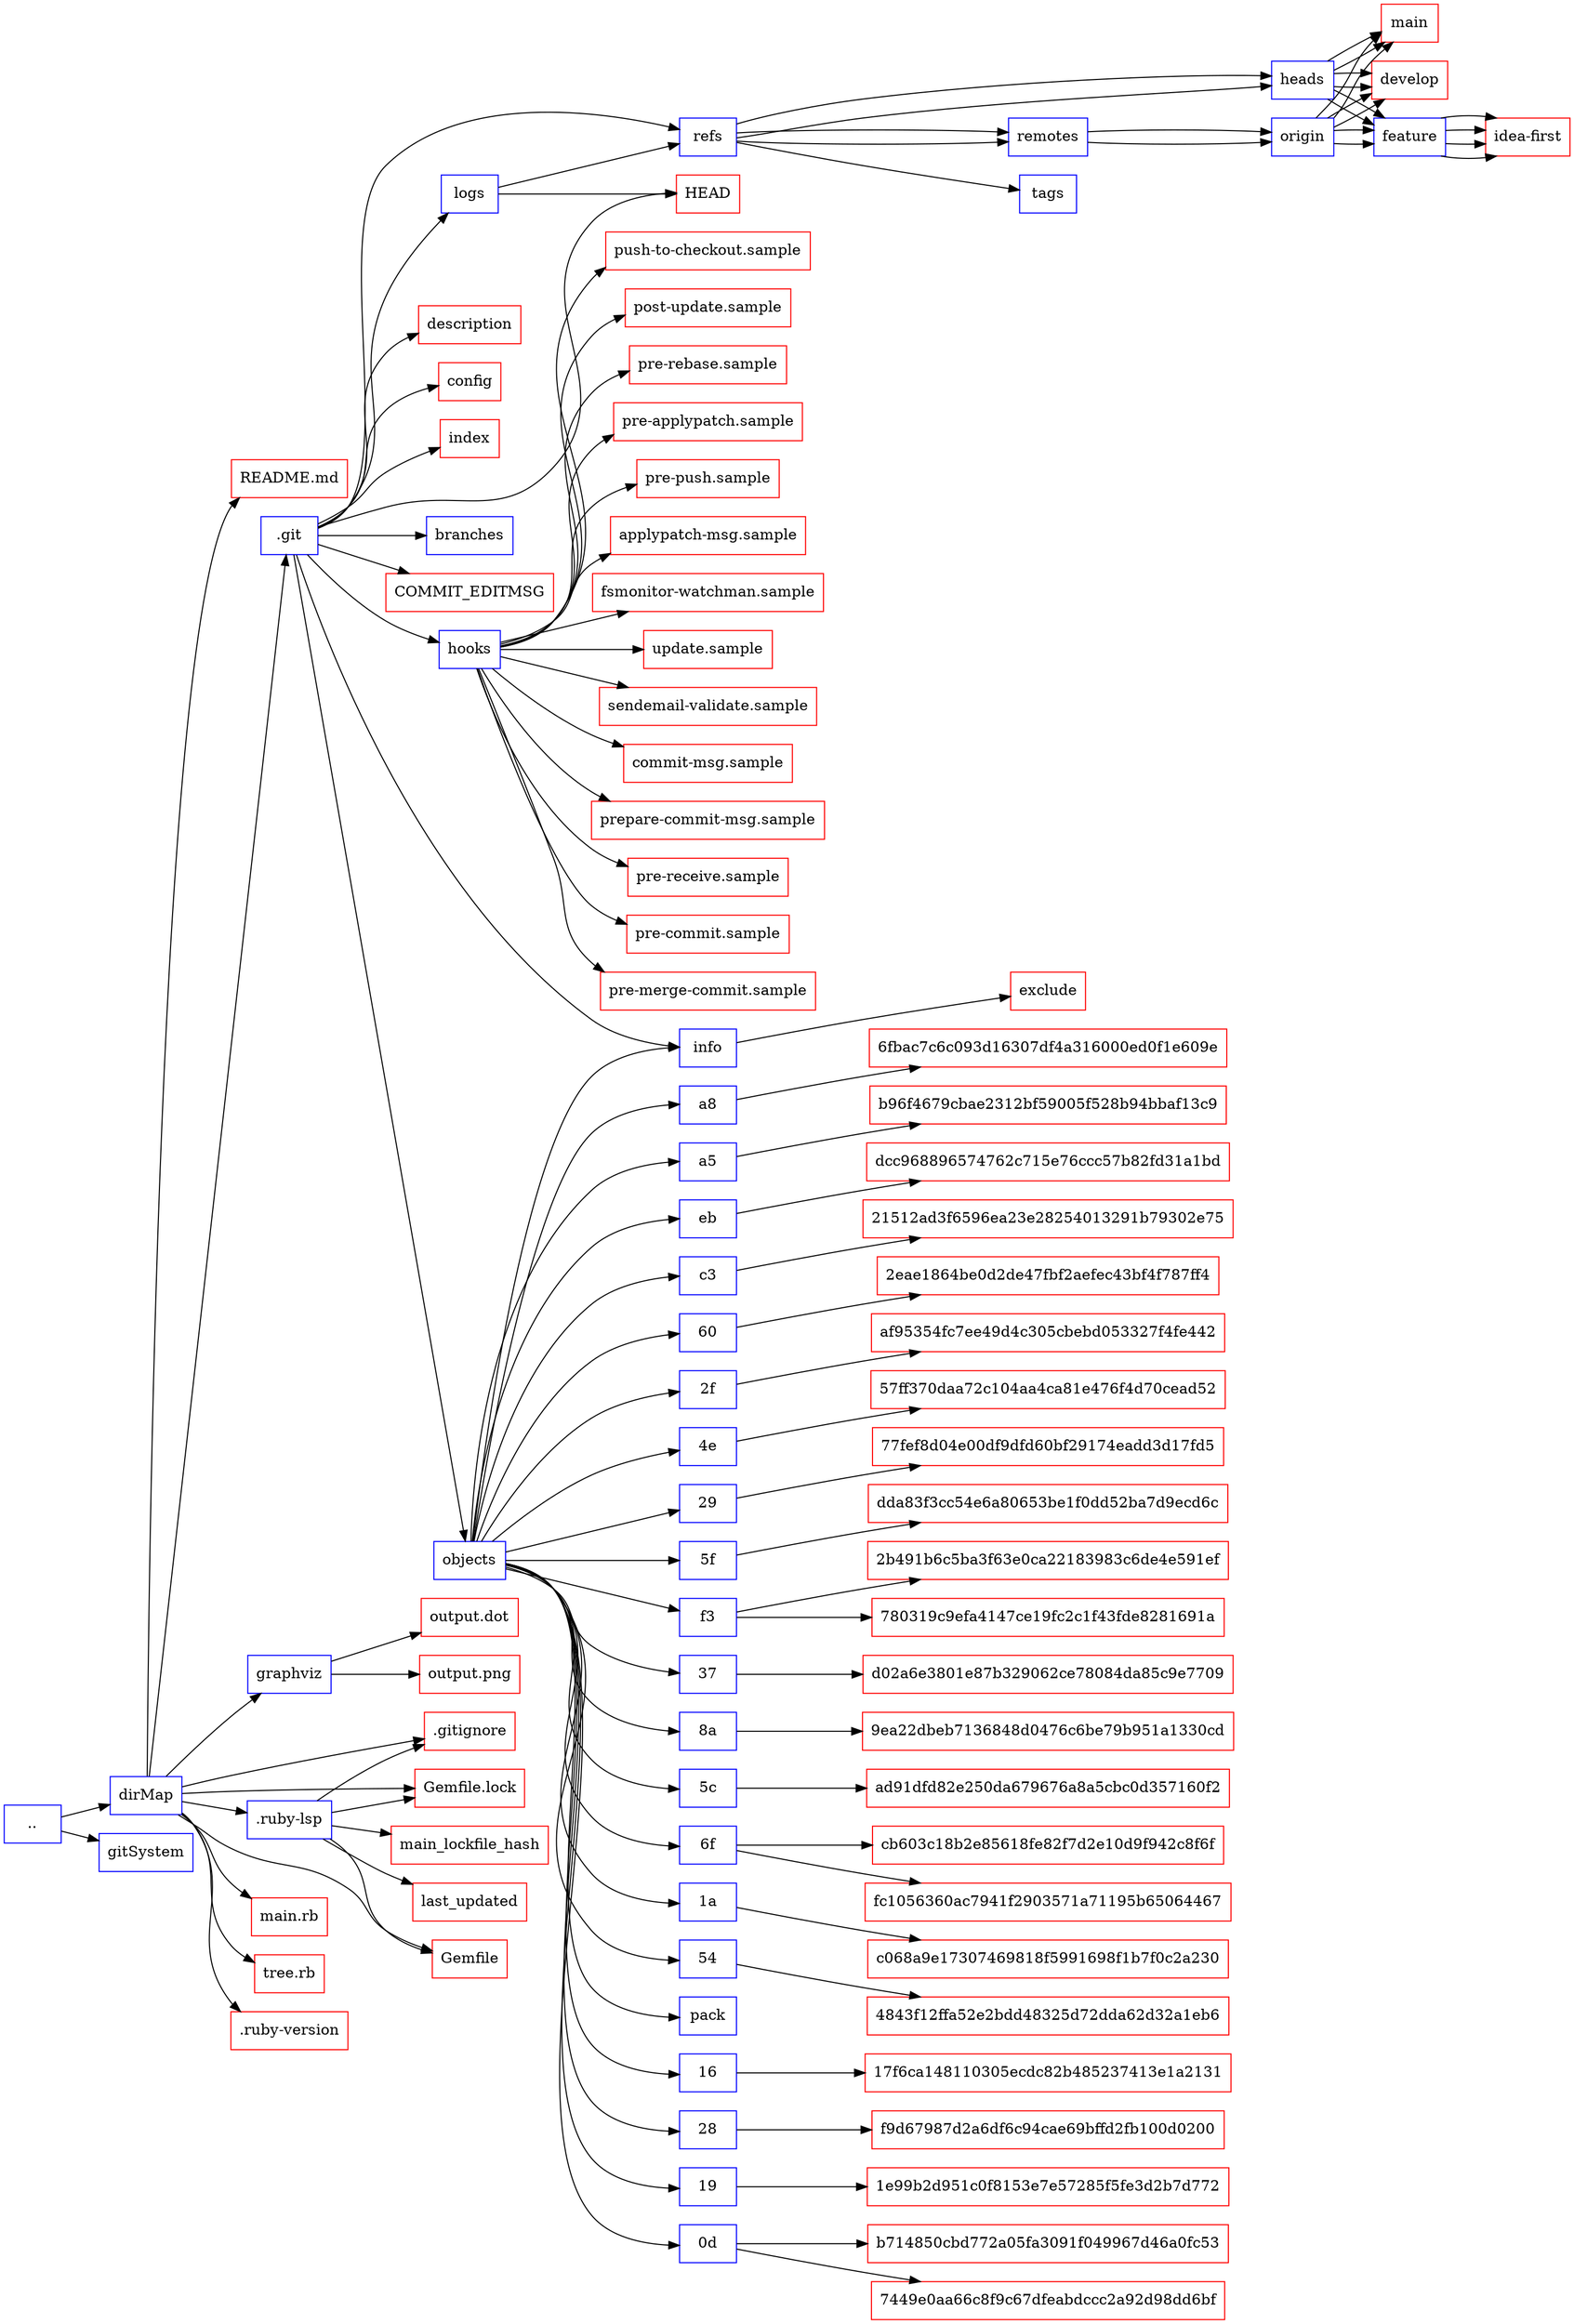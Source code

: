 digraph G {
	graph [bb="0,0,1485,2196",
		rankdir=LR
	];
	node [label="\N"];
	".."	[color=blue,
		height=0.5,
		label="..",
		pos="27,432",
		shape=box,
		width=0.75];
	dirMap	[color=blue,
		height=0.5,
		label=dirMap,
		pos="134.5,459",
		shape=box,
		width=0.94444];
	".." -> dirMap	[pos="e,100.14,450.46 54.079,438.67 64.948,441.46 77.867,444.76 90.094,447.89"];
	gitSystem	[color=blue,
		height=0.5,
		label=gitSystem,
		pos="134.5,405",
		shape=box,
		width=1.2361];
	".." -> gitSystem	[pos="e,89.656,416.22 54.079,425.33 61.965,423.31 70.931,421.01 79.929,418.71"];
	"README.md"	[color=red,
		height=0.5,
		label="README.md",
		pos="270.5,1746",
		shape=box,
		width=1.5278];
	dirMap -> "README.md"	[pos="e,223.08,1727.9 135.56,477 136.19,623.04 143.08,1610.9 215,1719 215.35,1719.5 215.71,1720 216.08,1720.5"];
	".git"	[color=blue,
		height=0.5,
		label=".git",
		pos="270.5,1692",
		shape=box,
		width=0.75];
	dirMap -> ".git"	[pos="e,267.54,1674 137.5,477.39 152.55,615.89 248.06,1494.7 266.44,1663.9"];
	graphviz	[color=blue,
		height=0.5,
		label=graphviz,
		pos="270.5,574",
		shape=box,
		width=1.0972];
	dirMap -> graphviz	[pos="e,243.5,555.91 153.54,477.24 169.28,492.86 192.99,515.66 215,534 221.34,539.28 228.31,544.68 235.08,549.73"];
	".gitignore"	[color=red,
		height=0.5,
		label=".gitignore",
		pos="441.5,520",
		shape=box,
		width=1.1944];
	dirMap -> ".gitignore"	[pos="e,398.4,512.81 168.68,467.32 182.91,470.79 199.73,474.76 215,478 274.21,490.58 342.61,503.03 388.41,511.07"];
	"Gemfile.lock"	[color=red,
		height=0.5,
		label="Gemfile.lock",
		pos="441.5,466",
		shape=box,
		width=1.4444];
	dirMap -> "Gemfile.lock"	[pos="e,389.44,465.86 168.75,460.95 182.99,461.71 199.81,462.52 215,463 270.55,464.77 333.82,465.5 379.18,465.8"];
	"main.rb"	[color=red,
		height=0.5,
		label="main.rb",
		pos="270.5,344",
		shape=box,
		width=1];
	dirMap -> "main.rb"	[pos="e,234.34,361.35 168.52,440.74 172.24,438.05 175.83,435.12 179,432 200.09,411.24 193.66,396.49 215,376 218.29,372.84 221.96,369.86 \
225.78,367.08"];
	"tree.rb"	[color=red,
		height=0.5,
		label="tree.rb",
		pos="270.5,290",
		shape=box,
		width=0.91667];
	dirMap -> "tree.rb"	[pos="e,237.41,300.63 168.52,442.18 172.42,439.19 176.06,435.79 179,432 211.81,389.67 180.21,357.72 215,317 218.82,312.53 223.56,308.72 \
228.64,305.5"];
	".ruby-version"	[color=red,
		height=0.5,
		label=".ruby-version",
		pos="270.5,236",
		shape=box,
		width=1.5417];
	dirMap -> ".ruby-version"	[pos="e,224.11,254.1 168.85,442.43 172.71,439.4 176.24,435.93 179,432 223.16,369.17 167.89,323.65 215,263 215.49,262.37 215.99,261.76 \
216.51,261.16"];
	Gemfile	[color=red,
		height=0.5,
		label=Gemfile,
		pos="441.5,304",
		shape=box,
		width=0.98611];
	dirMap -> Gemfile	[pos="e,405.93,311.79 165.02,440.75 169.7,437.83 174.49,434.84 179,432 195.07,421.88 197.9,417.24 215,409 261.97,386.36 282.5,399.75 326,\
371 345.95,357.81 342.05,344.2 362,331 372.33,324.16 384.57,318.88 396.27,314.87"];
	".ruby-lsp"	[color=blue,
		height=0.5,
		label=".ruby-lsp",
		pos="270.5,436",
		shape=box,
		width=1.1111];
	dirMap -> ".ruby-lsp"	[pos="e,230.09,442.76 168.62,453.31 184.17,450.65 203.02,447.41 220.2,444.46"];
	HEAD	[color=red,
		height=0.5,
		label=HEAD,
		pos="667.5,2016",
		shape=box,
		width=0.83333];
	".git" -> HEAD	[pos="e,637.41,2017.1 297.53,1700.2 315.56,1705.7 340.15,1713.1 362,1719 432.17,1737.8 471.74,1703.6 521,1757 591.75,1833.7 486.53,1912 \
557,1989 574.62,2008.2 603.58,2014.8 627.28,2016.6"];
	description	[color=red,
		height=0.5,
		label=description,
		pos="441.5,1892",
		shape=box,
		width=1.3472];
	".git" -> description	[pos="e,392.87,1883.9 297.65,1699.6 307.85,1703.8 318.8,1710 326,1719 367.83,1771.1 316.9,1815.7 362,1865 367.94,1871.5 375.5,1876.4 383.59,\
1880.2"];
	refs	[color=blue,
		height=0.5,
		label=refs,
		pos="667.5,2070",
		shape=box,
		width=0.75];
	".git" -> refs	[pos="e,640.5,2077.2 297.68,1698.9 308.14,1703 319.28,1709.4 326,1719 367.54,1778.3 310.21,1992.3 362,2043 434.06,2113.5 566.8,2094.2 \
630.52,2079.6"];
	config	[color=red,
		height=0.5,
		label=config,
		pos="441.5,1838",
		shape=box,
		width=0.81944];
	".git" -> config	[pos="e,412,1834.2 297.64,1700.3 307.59,1704.6 318.37,1710.7 326,1719 355.67,1751.4 330.31,1780.6 362,1811 372.88,1821.4 387.98,1827.9 \
402.03,1831.8"];
	index	[color=red,
		height=0.5,
		label=index,
		pos="441.5,1784",
		shape=box,
		width=0.77778];
	".git" -> index	[pos="e,413.19,1775.6 297.57,1703.1 306.87,1707.5 317.2,1713 326,1719 343.9,1731.3 343.66,1740.4 362,1752 374.81,1760.1 390.02,1766.9 \
403.62,1772.1"];
	hooks	[color=blue,
		height=0.5,
		label=hooks,
		pos="441.5,1584",
		shape=box,
		width=0.80556];
	".git" -> hooks	[pos="e,412.45,1590.7 287.54,1673.9 304.47,1655.8 332.72,1628.2 362,1611 374.48,1603.7 389.25,1597.9 402.59,1593.7"];
	branches	[color=blue,
		height=0.5,
		label=branches,
		pos="441.5,1692",
		shape=box,
		width=1.1389];
	".git" -> branches	[pos="e,400.27,1692 297.54,1692 322.16,1692 359.77,1692 390.24,1692"];
	COMMIT_EDITMSG	[color=red,
		height=0.5,
		label=COMMIT_EDITMSG,
		pos="441.5,1638",
		shape=box,
		width=2.2083];
	".git" -> COMMIT_EDITMSG	[pos="e,383.98,1656.1 297.54,1683.7 317.99,1677.1 347.4,1667.7 374.23,1659.2"];
	logs	[color=blue,
		height=0.5,
		label=logs,
		pos="441.5,2016",
		shape=box,
		width=0.75];
	".git" -> logs	[pos="e,421.06,1997.9 297.65,1699.3 307.98,1703.4 319.02,1709.7 326,1719 380.26,1791.2 324.41,1836.9 362,1919 374.46,1946.2 396.36,1972.3 \
413.87,1990.6"];
	objects	[color=blue,
		height=0.5,
		label=objects,
		pos="441.5,720",
		shape=box,
		width=0.94444];
	".git" -> objects	[pos="e,437.3,738.39 274.65,1673.9 295.22,1555.6 410.26,893.91 435.57,748.33"];
	info	[color=blue,
		height=0.5,
		label=info,
		pos="667.5,72",
		shape=box,
		width=0.75];
	".git" -> info	[pos="e,640.34,70.408 271.89,1673.7 274.84,1544.2 295.2,770.21 362,693 409.54,638.06 474.17,710.55 521,655 600.8,560.34 477.54,193.95 \
557,99 574.59,77.979 605.69,71.875 630.26,70.659"];
	heads	[color=blue,
		height=0.5,
		label=heads,
		pos="1231.5,2124",
		shape=box,
		width=0.81944];
	refs -> heads	[pos="e,1201.9,2118.7 694.64,2069.2 723.65,2073.1 771.93,2082.8 814,2088 952.27,2105.2 1117.8,2111.8 1191.6,2117.8"];
	refs -> heads	[pos="e,1201.9,2127.9 694.64,2082.4 723.65,2091.1 771.93,2100.8 814,2106 952.27,2123.2 1117.8,2129.8 1191.6,2128.2"];
	remotes	[color=blue,
		height=0.5,
		label=remotes,
		pos="990,2070",
		shape=box,
		width=1.0417];
	refs -> remotes	[pos="e,952.25,2065.5 694.73,2066.1 748.91,2062.7 873.82,2062.3 942.19,2065.1"];
	refs -> remotes	[pos="e,952.25,2074.5 694.73,2073.9 748.91,2077.3 873.82,2077.7 942.19,2074.9"];
	tags	[color=blue,
		height=0.5,
		label=tags,
		pos="990,2016",
		shape=box,
		width=0.75];
	refs -> tags	[pos="e,962.87,2019.8 694.74,2064.9 723.84,2059.3 772.21,2050.1 814,2043 861.79,2034.9 917.1,2026.5 952.54,2021.3"];
	develop	[color=red,
		height=0.5,
		label=develop,
		pos="1333,2124",
		shape=box,
		width=1];
	heads -> develop	[pos="e,1296.8,2117.5 1261,2117.8 1269,2117.4 1277.9,2117.2 1286.7,2117.3"];
	heads -> develop	[pos="e,1296.8,2130.5 1261,2130.2 1269,2130.6 1277.9,2130.8 1286.7,2130.7"];
	feature	[color=blue,
		height=0.5,
		label=feature,
		pos="1333,2070",
		shape=box,
		width=0.94444];
	heads -> feature	[pos="e,1298.9,2081.5 1255.1,2106 1265.4,2099.5 1278,2092.4 1290,2086.1"];
	heads -> feature	[pos="e,1309.2,2088.2 1261,2114.7 1273.3,2108.7 1287.7,2101 1300.3,2093.5"];
	main	[color=red,
		height=0.5,
		label=main,
		pos="1333,2178",
		shape=box,
		width=0.75];
	heads -> main	[pos="e,1309.2,2159.8 1261,2133.3 1273.3,2139.3 1287.7,2147 1300.3,2154.5"];
	heads -> main	[pos="e,1306,2169.9 1255.1,2142 1267.4,2149.7 1282.9,2158.3 1296.7,2165.3"];
	"idea-first"	[color=red,
		height=0.5,
		label="idea-first",
		pos="1445,2070",
		shape=box,
		width=1.1111];
	feature -> "idea-first"	[pos="e,1415.1,2051.9 1362.6,2052 1375.5,2049.6 1390.9,2049.1 1404.8,2050.5"];
	feature -> "idea-first"	[pos="e,1404.8,2063.5 1367,2063.8 1375.7,2063.3 1385.4,2063.2 1394.8,2063.3"];
	feature -> "idea-first"	[pos="e,1404.8,2076.5 1367,2076.2 1375.7,2076.7 1385.4,2076.8 1394.8,2076.7"];
	feature -> "idea-first"	[pos="e,1415.1,2088.1 1362.6,2088 1375.5,2090.4 1390.9,2090.9 1404.8,2089.5"];
	origin	[color=blue,
		height=0.5,
		label=origin,
		pos="1231.5,2070",
		shape=box,
		width=0.81944];
	remotes -> origin	[pos="e,1201.8,2065.4 1027.6,2065 1072,2062.7 1146.4,2062.7 1191.7,2064.9"];
	remotes -> origin	[pos="e,1201.8,2074.6 1027.6,2075 1072,2077.3 1146.4,2077.3 1191.7,2075.1"];
	origin -> develop	[pos="e,1309.2,2105.8 1261,2079.3 1273.3,2085.3 1287.7,2093 1300.3,2100.5"];
	origin -> develop	[pos="e,1296.6,2111.3 1255.1,2088 1264.8,2094.1 1276.4,2100.7 1287.7,2106.7"];
	origin -> feature	[pos="e,1298.9,2063.6 1261,2063.8 1269.7,2063.3 1279.5,2063.2 1288.9,2063.3"];
	origin -> feature	[pos="e,1298.9,2076.4 1261,2076.2 1269.7,2076.7 1279.5,2076.8 1288.9,2076.7"];
	origin -> main	[pos="e,1317.1,2160 1261.2,2088.3 1279.6,2110.1 1277.4,2121 1297,2142 1300.7,2146 1305.1,2149.9 1309.5,2153.6"];
	origin -> main	[pos="e,1305.9,2168.4 1244.2,2088.1 1249.6,2093.8 1255.9,2100 1261,2106 1279.6,2128.1 1277.3,2138.9 1297,2160 1297.4,2160.5 1297.9,2160.9 \
1298.3,2161.4"];
	"pre-push.sample"	[color=red,
		height=0.5,
		label="pre-push.sample",
		pos="667.5,1746",
		shape=box,
		width=1.875];
	hooks -> "pre-push.sample"	[pos="e,599.86,1740.6 470.87,1587.4 487.47,1590.8 507.71,1597.6 521,1611 556.61,1646.9 519.82,1684.7 557,1719 566.31,1727.6 577.91,1733.6 \
590.04,1737.7"];
	"applypatch-msg.sample"	[color=red,
		height=0.5,
		label="applypatch-msg.sample",
		pos="667.5,1692",
		shape=box,
		width=2.5694];
	hooks -> "applypatch-msg.sample"	[pos="e,574.85,1675.1 470.79,1589 486.77,1593 506.39,1599.7 521,1611 543.84,1628.6 533.4,1648.4 557,1665 559.76,1666.9 562.65,1668.7 565.64,\
1670.4"];
	"fsmonitor-watchman.sample"	[color=red,
		height=0.5,
		label="fsmonitor-watchman.sample",
		pos="667.5,1638",
		shape=box,
		width=3.0417];
	hooks -> "fsmonitor-watchman.sample"	[pos="e,591.77,1620 470.87,1590.8 498.76,1597.6 542.73,1608.2 581.92,1617.6"];
	"update.sample"	[color=red,
		height=0.5,
		label="update.sample",
		pos="667.5,1584",
		shape=box,
		width=1.6944];
	hooks -> "update.sample"	[pos="e,606.4,1584 470.87,1584 502.19,1584 553.79,1584 596.13,1584"];
	"sendemail-validate.sample"	[color=red,
		height=0.5,
		label="sendemail-validate.sample",
		pos="667.5,1530",
		shape=box,
		width=2.8611];
	hooks -> "sendemail-validate.sample"	[pos="e,591.77,1548 470.87,1577.2 498.76,1570.4 542.73,1559.8 581.92,1550.4"];
	"commit-msg.sample"	[color=red,
		height=0.5,
		label="commit-msg.sample",
		pos="667.5,1476",
		shape=box,
		width=2.2222];
	hooks -> "commit-msg.sample"	[pos="e,587.23,1491.8 462.96,1565.9 484.8,1547.5 521.12,1519.4 557,1503 563.55,1500 570.48,1497.3 577.54,1494.9"];
	"prepare-commit-msg.sample"	[color=red,
		height=0.5,
		label="prepare-commit-msg.sample",
		pos="667.5,1422",
		shape=box,
		width=3.0694];
	hooks -> "prepare-commit-msg.sample"	[pos="e,574.49,1440 452.6,1566 469.98,1536.7 508.4,1479.1 557,1449 559.66,1447.4 562.42,1445.8 565.24,1444.4"];
	"pre-receive.sample"	[color=red,
		height=0.5,
		label="pre-receive.sample",
		pos="667.5,1368",
		shape=box,
		width=2.1111];
	hooks -> "pre-receive.sample"	[pos="e,591.43,1378.2 448.14,1565.9 460.95,1528 495.95,1439.9 557,1395 564.47,1389.5 572.93,1385.1 581.75,1381.6"];
	"pre-commit.sample"	[color=red,
		height=0.5,
		label="pre-commit.sample",
		pos="667.5,1314",
		shape=box,
		width=2.1389];
	hooks -> "pre-commit.sample"	[pos="e,590.47,1323.4 445.58,1565.8 454.25,1520.4 483.21,1401.4 557,1341 564.12,1335.2 572.32,1330.6 580.95,1326.9"];
	"pre-merge-commit.sample"	[color=red,
		height=0.5,
		label="pre-merge-commit.sample",
		pos="667.5,1260",
		shape=box,
		width=2.8333];
	hooks -> "pre-merge-commit.sample"	[pos="e,569.41,1278.1 443.86,1565.7 448.76,1513.7 470.14,1363.5 557,1287 558.31,1285.8 559.67,1284.7 561.06,1283.7"];
	"push-to-checkout.sample"	[color=red,
		height=0.5,
		label="push-to-checkout.sample",
		pos="667.5,1962",
		shape=box,
		width=2.6944];
	hooks -> "push-to-checkout.sample"	[pos="e,570.21,1946.4 470.77,1586.3 487.99,1589.2 508.93,1595.9 521,1611 611.55,1724.1 461.48,1826.1 557,1935 558.57,1936.8 560.24,1938.5 \
562,1940.1"];
	"post-update.sample"	[color=red,
		height=0.5,
		label="post-update.sample",
		pos="667.5,1908",
		shape=box,
		width=2.1806];
	hooks -> "post-update.sample"	[pos="e,588.78,1901.2 470.66,1586.4 487.83,1589.4 508.77,1596.1 521,1611 597.69,1704.7 476.2,1790.9 557,1881 563.24,1888 570.96,1893.3 \
579.39,1897.3"];
	"pre-rebase.sample"	[color=red,
		height=0.5,
		label="pre-rebase.sample",
		pos="667.5,1854",
		shape=box,
		width=2.0694];
	hooks -> "pre-rebase.sample"	[pos="e,592.96,1848.2 470.88,1586.6 487.91,1589.7 508.62,1596.4 521,1611 583.87,1685.3 490.87,1755.6 557,1827 564.26,1834.8 573.4,1840.6 \
583.29,1844.7"];
	"pre-applypatch.sample"	[color=red,
		height=0.5,
		label="pre-applypatch.sample",
		pos="667.5,1800",
		shape=box,
		width=2.4861];
	hooks -> "pre-applypatch.sample"	[pos="e,577.98,1787.8 470.61,1586.8 487.54,1590 508.23,1596.7 521,1611 570.14,1666 505.45,1720.2 557,1773 560.67,1776.8 564.77,1780 569.17,\
1782.9"];
	logs -> HEAD	[pos="e,637.35,2016 468.63,2016 507.71,2016 581.65,2016 627.24,2016"];
	logs -> refs	[pos="e,640.19,2063.7 468.63,2022.3 508.57,2031.9 584.91,2050.3 630.2,2061.2"];
	"1a"	[color=blue,
		height=0.5,
		label="1a",
		pos="667.5,450",
		shape=box,
		width=0.75];
	objects -> "1a"	[pos="e,640.38,448.87 475.67,714.27 491.71,709.8 509.85,701.89 521,688 580.55,613.81 492.22,546.67 557,477 575.47,457.14 606,450.87 630.14,\
449.29"];
	54	[color=blue,
		height=0.5,
		label=54,
		pos="667.5,396",
		shape=box,
		width=0.75];
	objects -> 54	[pos="e,640.21,394.72 475.87,714.43 491.96,709.99 510.09,702.08 521,688 593.82,594.06 477.56,511.41 557,423 575.13,402.83 605.69,396.58 \
629.93,395.09"];
	pack	[color=blue,
		height=0.5,
		label=pack,
		pos="667.5,342",
		shape=box,
		width=0.75];
	objects -> pack	[pos="e,640.1,340.62 475.6,714.64 491.83,710.25 510.16,702.31 521,688 607.12,574.25 462.84,476.2 557,369 574.9,348.62 605.48,342.39 629.78,\
340.97"];
	16	[color=blue,
		height=0.5,
		label=16,
		pos="667.5,288",
		shape=box,
		width=0.75];
	objects -> 16	[pos="e,640.49,286.54 475.69,714.71 491.95,710.34 510.28,702.4 521,688 570.73,621.2 502.55,378.01 557,315 574.92,294.26 605.99,288.13 \
630.47,286.83"];
	28	[color=blue,
		height=0.5,
		label=28,
		pos="667.5,234",
		shape=box,
		width=0.75];
	objects -> 28	[pos="e,640.43,232.49 475.77,714.77 492.04,710.41 510.37,702.47 521,688 577.4,611.28 495.18,333.43 557,261 574.8,240.15 605.88,234.03 \
630.39,232.76"];
	19	[color=blue,
		height=0.5,
		label=19,
		pos="667.5,180",
		shape=box,
		width=0.75];
	objects -> 19	[pos="e,640.39,178.45 475.82,714.81 492.11,710.46 510.43,702.52 521,688 584.08,601.34 487.79,288.85 557,207 574.7,186.07 605.79,179.95 \
630.33,178.71"];
	"0d"	[color=blue,
		height=0.5,
		label="0d",
		pos="667.5,126",
		shape=box,
		width=0.75];
	objects -> "0d"	[pos="e,640.35,124.42 475.87,714.84 492.17,710.51 510.49,702.56 521,688 590.76,591.4 480.41,244.28 557,153 574.62,132 605.72,125.89 630.28,\
124.67"];
	a8	[color=blue,
		height=0.5,
		label=a8,
		pos="667.5,1206",
		shape=box,
		width=0.75];
	objects -> a8	[pos="e,640.28,1206.8 444.55,738.21 453.57,815.38 492.3,1114.5 557,1179 576.08,1198 606.3,1204.4 630.16,1206.2"];
	a5	[color=blue,
		height=0.5,
		label=a5,
		pos="667.5,1152",
		shape=box,
		width=0.75];
	objects -> a5	[pos="e,640.42,1152.6 445.23,738.46 456.19,810.18 499.21,1069.1 557,1125 576.37,1143.7 606.57,1150.1 630.34,1152"];
	eb	[color=blue,
		height=0.5,
		label=eb,
		pos="667.5,1098",
		shape=box,
		width=0.75];
	objects -> eb	[pos="e,640.14,1098.4 442.63,738.11 444.07,795.94 456.74,977.86 557,1071 576.62,1089.2 606.53,1095.7 630.13,1097.7"];
	c3	[color=blue,
		height=0.5,
		label=c3,
		pos="667.5,1044",
		shape=box,
		width=0.75];
	objects -> c3	[pos="e,640.39,1044.1 443.86,738.26 448.76,790.29 470.14,940.46 557,1017 577,1034.6 606.7,1041.1 630.12,1043.4"];
	60	[color=blue,
		height=0.5,
		label=60,
		pos="667.5,990",
		shape=box,
		width=0.75];
	objects -> 60	[pos="e,640.25,989.72 445.58,738.21 454.25,783.63 483.21,902.58 557,963 577.49,979.78 606.91,986.37 630.09,988.85"];
	"2f"	[color=blue,
		height=0.5,
		label="2f",
		pos="667.5,936",
		shape=box,
		width=0.75];
	objects -> "2f"	[pos="e,640.23,935.1 448.14,738.07 460.95,776 495.95,864.12 557,909 578.2,924.59 607.33,931.25 630.21,934.06"];
	"4e"	[color=blue,
		height=0.5,
		label="4e",
		pos="667.5,882",
		shape=box,
		width=0.75];
	objects -> "4e"	[pos="e,640.41,880.12 452.6,738.01 469.98,767.27 508.4,824.9 557,855 579.13,868.71 607.81,875.46 630.26,878.78"];
	29	[color=blue,
		height=0.5,
		label=29,
		pos="667.5,828",
		shape=box,
		width=0.75];
	objects -> 29	[pos="e,640.37,824.38 462.96,738.11 484.8,756.52 521.12,784.6 557,801 580.37,811.68 608.55,818.51 630.47,822.62"];
	"5f"	[color=blue,
		height=0.5,
		label="5f",
		pos="667.5,774",
		shape=box,
		width=0.75];
	objects -> "5f"	[pos="e,640.31,767.69 475.55,727.97 516.93,737.94 587.54,754.97 630.33,765.28"];
	objects -> info	[pos="e,640.32,70.392 475.5,714.97 491.91,710.67 510.45,702.71 521,688 597.45,581.46 473.02,199.71 557,99 574.55,77.947 605.66,71.846 \
630.24,70.639"];
	f3	[color=blue,
		height=0.5,
		label=f3,
		pos="667.5,720",
		shape=box,
		width=0.75];
	objects -> f3	[pos="e,640.31,720 475.55,720 516.84,720 587.24,720 630.06,720"];
	37	[color=blue,
		height=0.5,
		label=37,
		pos="667.5,666",
		shape=box,
		width=0.75];
	objects -> 37	[pos="e,640.31,672.31 475.55,712.03 516.93,702.06 587.54,685.03 630.33,674.72"];
	"8a"	[color=blue,
		height=0.5,
		label="8a",
		pos="667.5,612",
		shape=box,
		width=0.75];
	objects -> "8a"	[pos="e,640.14,613.46 475.56,711.04 490.45,705.92 507.65,698.41 521,688 542.31,671.39 534.54,654.02 557,639 578.64,624.53 607.33,617.81 \
629.92,614.69"];
	"5c"	[color=blue,
		height=0.5,
		label="5c",
		pos="667.5,558",
		shape=box,
		width=0.75];
	objects -> "5c"	[pos="e,640.24,557.71 475.52,713.22 491.12,708.5 508.93,700.69 521,688 554.41,652.85 521.13,617.63 557,585 576.81,566.98 606.7,560.51 \
630.25,558.39"];
	"6f"	[color=blue,
		height=0.5,
		label="6f",
		pos="667.5,504",
		shape=box,
		width=0.75];
	objects -> "6f"	[pos="e,640.18,503.15 475.74,713.89 491.6,709.33 509.56,701.46 521,688 567.37,633.46 506.79,582.03 557,531 575.9,511.79 606.13,505.43 \
630.04,503.66"];
	c068a9e17307469818f5991698f1b7f0c2a230	[color=red,
		height=0.5,
		label=c068a9e17307469818f5991698f1b7f0c2a230,
		pos="990,396",
		shape=box,
		width=4.75];
	"1a" -> c068a9e17307469818f5991698f1b7f0c2a230	[pos="e,868.9,414.04 694.74,444.88 723.84,439.26 772.21,430.1 814,423 828.54,420.53 843.78,418.04 858.95,415.62"];
	"4843f12ffa52e2bdd48325d72dda62d32a1eb6"	[color=red,
		height=0.5,
		label="4843f12ffa52e2bdd48325d72dda62d32a1eb6",
		pos="990,342",
		shape=box,
		width=4.7639];
	54 -> "4843f12ffa52e2bdd48325d72dda62d32a1eb6"	[pos="e,868.9,360.04 694.74,390.88 723.84,385.26 772.21,376.1 814,369 828.54,366.53 843.78,364.04 858.95,361.62"];
	"17f6ca148110305ecdc82b485237413e1a2131"	[color=red,
		height=0.5,
		label="17f6ca148110305ecdc82b485237413e1a2131",
		pos="990,288",
		shape=box,
		width=4.8194];
	16 -> "17f6ca148110305ecdc82b485237413e1a2131"	[pos="e,816.45,288 694.73,288 720.51,288 762.31,288 806.41,288"];
	f9d67987d2a6df6c94cae69bffd2fb100d0200	[color=red,
		height=0.5,
		label=f9d67987d2a6df6c94cae69bffd2fb100d0200,
		pos="990,234",
		shape=box,
		width=4.6389];
	28 -> f9d67987d2a6df6c94cae69bffd2fb100d0200	[pos="e,822.64,234 694.73,234 721.68,234 766.13,234 812.42,234"];
	"1e99b2d951c0f8153e7e57285f5fe3d2b7d772"	[color=red,
		height=0.5,
		label="1e99b2d951c0f8153e7e57285f5fe3d2b7d772",
		pos="990,180",
		shape=box,
		width=4.7639];
	19 -> "1e99b2d951c0f8153e7e57285f5fe3d2b7d772"	[pos="e,818.38,180 694.73,180 720.86,180 763.44,180 808.2,180"];
	"7449e0aa66c8f9c67dfeabdccc2a92d98dd6bf"	[color=red,
		height=0.5,
		label="7449e0aa66c8f9c67dfeabdccc2a92d98dd6bf",
		pos="990,72",
		shape=box,
		width=4.6528];
	"0d" -> "7449e0aa66c8f9c67dfeabdccc2a92d98dd6bf"	[pos="e,868.9,90.036 694.74,120.88 723.84,115.26 772.21,106.1 814,99 828.54,96.529 843.78,94.036 858.95,91.616"];
	b714850cbd772a05fa3091f049967d46a0fc53	[color=red,
		height=0.5,
		label=b714850cbd772a05fa3091f049967d46a0fc53,
		pos="990,126",
		shape=box,
		width=4.75];
	"0d" -> b714850cbd772a05fa3091f049967d46a0fc53	[pos="e,818.77,126 694.73,126 720.93,126 763.67,126 808.55,126"];
	"6fbac7c6c093d16307df4a316000ed0f1e609e"	[color=red,
		height=0.5,
		label="6fbac7c6c093d16307df4a316000ed0f1e609e",
		pos="990,1260",
		shape=box,
		width=4.7083];
	a8 -> "6fbac7c6c093d16307df4a316000ed0f1e609e"	[pos="e,868.9,1242 694.74,1211.1 723.84,1216.7 772.21,1225.9 814,1233 828.54,1235.5 843.78,1238 858.95,1240.4"];
	b96f4679cbae2312bf59005f528b94bbaf13c9	[color=red,
		height=0.5,
		label=b96f4679cbae2312bf59005f528b94bbaf13c9,
		pos="990,1206",
		shape=box,
		width=4.6944];
	a5 -> b96f4679cbae2312bf59005f528b94bbaf13c9	[pos="e,868.9,1188 694.74,1157.1 723.84,1162.7 772.21,1171.9 814,1179 828.54,1181.5 843.78,1184 858.95,1186.4"];
	dcc968896574762c715e76ccc57b82fd31a1bd	[color=red,
		height=0.5,
		label=dcc968896574762c715e76ccc57b82fd31a1bd,
		pos="990,1152",
		shape=box,
		width=4.7778];
	eb -> dcc968896574762c715e76ccc57b82fd31a1bd	[pos="e,868.9,1134 694.74,1103.1 723.84,1108.7 772.21,1117.9 814,1125 828.54,1127.5 843.78,1130 858.95,1132.4"];
	"21512ad3f6596ea23e28254013291b79302e75"	[color=red,
		height=0.5,
		label="21512ad3f6596ea23e28254013291b79302e75",
		pos="990,1098",
		shape=box,
		width=4.875];
	c3 -> "21512ad3f6596ea23e28254013291b79302e75"	[pos="e,868.9,1080 694.74,1049.1 723.84,1054.7 772.21,1063.9 814,1071 828.54,1073.5 843.78,1076 858.95,1078.4"];
	"2eae1864be0d2de47fbf2aefec43bf4f787ff4"	[color=red,
		height=0.5,
		label="2eae1864be0d2de47fbf2aefec43bf4f787ff4",
		pos="990,1044",
		shape=box,
		width=4.5];
	60 -> "2eae1864be0d2de47fbf2aefec43bf4f787ff4"	[pos="e,868.9,1026 694.74,995.12 723.84,1000.7 772.21,1009.9 814,1017 828.54,1019.5 843.78,1022 858.95,1024.4"];
	af95354fc7ee49d4c305cbebd053327f4fe442	[color=red,
		height=0.5,
		label=af95354fc7ee49d4c305cbebd053327f4fe442,
		pos="990,990",
		shape=box,
		width=4.6528];
	"2f" -> af95354fc7ee49d4c305cbebd053327f4fe442	[pos="e,868.9,971.96 694.74,941.12 723.84,946.74 772.21,955.9 814,963 828.54,965.47 843.78,967.96 858.95,970.38"];
	"57ff370daa72c104aa4ca81e476f4d70cead52"	[color=red,
		height=0.5,
		label="57ff370daa72c104aa4ca81e476f4d70cead52",
		pos="990,936",
		shape=box,
		width=4.6667];
	"4e" -> "57ff370daa72c104aa4ca81e476f4d70cead52"	[pos="e,868.9,917.96 694.74,887.12 723.84,892.74 772.21,901.9 814,909 828.54,911.47 843.78,913.96 858.95,916.38"];
	"77fef8d04e00df9dfd60bf29174eadd3d17fd5"	[color=red,
		height=0.5,
		label="77fef8d04e00df9dfd60bf29174eadd3d17fd5",
		pos="990,882",
		shape=box,
		width=4.625];
	29 -> "77fef8d04e00df9dfd60bf29174eadd3d17fd5"	[pos="e,868.9,863.96 694.74,833.12 723.84,838.74 772.21,847.9 814,855 828.54,857.47 843.78,859.96 858.95,862.38"];
	dda83f3cc54e6a80653be1f0dd52ba7d9ecd6c	[color=red,
		height=0.5,
		label=dda83f3cc54e6a80653be1f0dd52ba7d9ecd6c,
		pos="990,828",
		shape=box,
		width=4.7361];
	"5f" -> dda83f3cc54e6a80653be1f0dd52ba7d9ecd6c	[pos="e,868.9,809.96 694.74,779.12 723.84,784.74 772.21,793.9 814,801 828.54,803.47 843.78,805.96 858.95,808.38"];
	exclude	[color=red,
		height=0.5,
		label=exclude,
		pos="990,18",
		shape=box,
		width=0.98611];
	info -> exclude	[pos="e,954.42,23.019 694.74,66.882 723.84,61.264 772.21,52.1 814,45 858.27,37.479 909,29.75 944.4,24.499"];
	"780319c9efa4147ce19fc2c1f43fde8281691a"	[color=red,
		height=0.5,
		label="780319c9efa4147ce19fc2c1f43fde8281691a",
		pos="990,720",
		shape=box,
		width=4.6389];
	f3 -> "780319c9efa4147ce19fc2c1f43fde8281691a"	[pos="e,822.64,720 694.73,720 721.68,720 766.13,720 812.42,720"];
	"2b491b6c5ba3f63e0ca22183983c6de4e591ef"	[color=red,
		height=0.5,
		label="2b491b6c5ba3f63e0ca22183983c6de4e591ef",
		pos="990,774",
		shape=box,
		width=4.75];
	f3 -> "2b491b6c5ba3f63e0ca22183983c6de4e591ef"	[pos="e,868.9,755.96 694.74,725.12 723.84,730.74 772.21,739.9 814,747 828.54,749.47 843.78,751.96 858.95,754.38"];
	d02a6e3801e87b329062ce78084da85c9e7709	[color=red,
		height=0.5,
		label=d02a6e3801e87b329062ce78084da85c9e7709,
		pos="990,666",
		shape=box,
		width=4.875];
	37 -> d02a6e3801e87b329062ce78084da85c9e7709	[pos="e,814.14,666 694.73,666 720.04,666 760.79,666 804,666"];
	"9ea22dbeb7136848d0476c6be79b951a1330cd"	[color=red,
		height=0.5,
		label="9ea22dbeb7136848d0476c6be79b951a1330cd",
		pos="990,612",
		shape=box,
		width=4.8889];
	"8a" -> "9ea22dbeb7136848d0476c6be79b951a1330cd"	[pos="e,813.75,612 694.73,612 719.97,612 760.57,612 803.65,612"];
	ad91dfd82e250da679676a8a5cbc0d357160f2	[color=red,
		height=0.5,
		label=ad91dfd82e250da679676a8a5cbc0d357160f2,
		pos="990,558",
		shape=box,
		width=4.7778];
	"5c" -> ad91dfd82e250da679676a8a5cbc0d357160f2	[pos="e,818,558 694.73,558 720.79,558 763.21,558 807.84,558"];
	fc1056360ac7941f2903571a71195b65064467	[color=red,
		height=0.5,
		label=fc1056360ac7941f2903571a71195b65064467,
		pos="990,450",
		shape=box,
		width=4.8194];
	"6f" -> fc1056360ac7941f2903571a71195b65064467	[pos="e,868.9,468.04 694.74,498.88 723.84,493.26 772.21,484.1 814,477 828.54,474.53 843.78,472.04 858.95,469.62"];
	cb603c18b2e85618fe82f7d2e10d9f942c8f6f	[color=red,
		height=0.5,
		label=cb603c18b2e85618fe82f7d2e10d9f942c8f6f,
		pos="990,504",
		shape=box,
		width=4.625];
	"6f" -> cb603c18b2e85618fe82f7d2e10d9f942c8f6f	[pos="e,823.41,504 694.73,504 721.82,504 766.59,504 813.14,504"];
	"output.dot"	[color=red,
		height=0.5,
		label="output.dot",
		pos="441.5,628",
		shape=box,
		width=1.2778];
	graphviz -> "output.dot"	[pos="e,395.33,613.57 310.27,586.39 332.64,593.54 361.13,602.64 385.75,610.51"];
	"output.png"	[color=red,
		height=0.5,
		label="output.png",
		pos="441.5,574",
		shape=box,
		width=1.3194];
	graphviz -> "output.png"	[pos="e,393.79,574 310.27,574 332.02,574 359.54,574 383.68,574"];
	".ruby-lsp" -> ".gitignore"	[pos="e,398.23,507.46 296.73,454.11 314.4,466.23 338.89,481.93 362,493 370.4,497.02 379.56,500.74 388.56,504.04"];
	".ruby-lsp" -> "Gemfile.lock"	[pos="e,389.34,456.92 310.7,442.96 331.08,446.58 356.46,451.08 379.36,455.15"];
	".ruby-lsp" -> Gemfile	[pos="e,405.82,309.79 309.13,417.86 315.24,413.86 321.14,409.22 326,404 350.63,377.51 334.85,354.91 362,331 371.64,322.51 384.09,316.66 \
396.22,312.64"];
	main_lockfile_hash	[color=red,
		height=0.5,
		label=main_lockfile_hash,
		pos="441.5,412",
		shape=box,
		width=2.0694];
	".ruby-lsp" -> main_lockfile_hash	[pos="e,366.99,422.44 310.7,430.43 324.59,428.46 340.79,426.16 356.95,423.86"];
	last_updated	[color=red,
		height=0.5,
		label=last_updated,
		pos="441.5,358",
		shape=box,
		width=1.5];
	".ruby-lsp" -> last_updated	[pos="e,387.21,374.86 302.41,417.79 323.75,405.36 350.32,390.25 362,385 367.01,382.75 372.27,380.57 377.6,378.49"];
}
